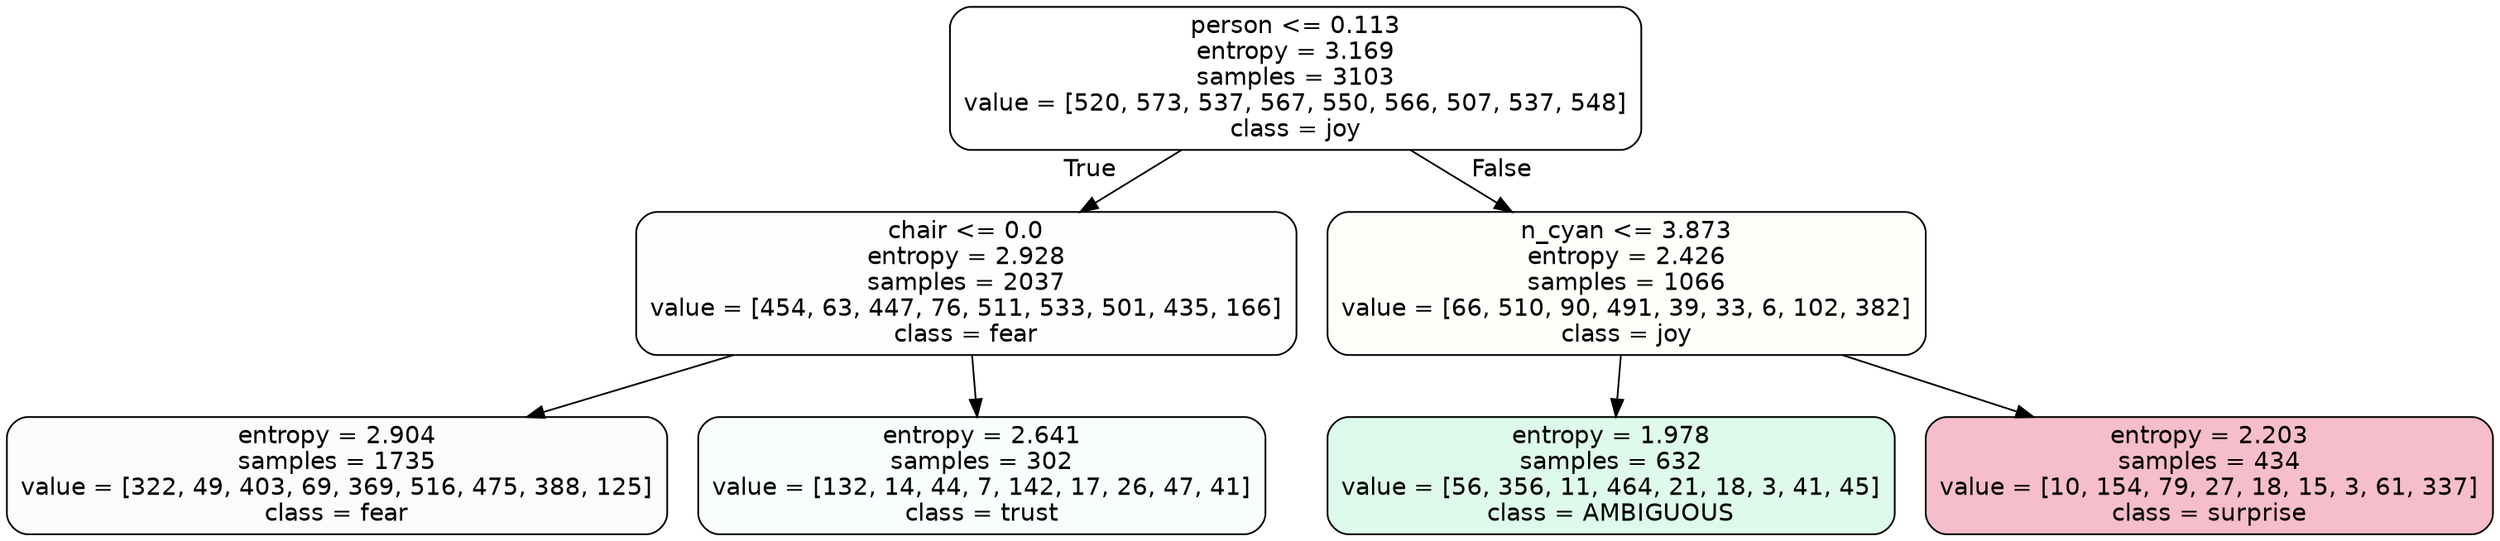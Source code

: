 digraph Tree {
node [shape=box, style="filled, rounded", color="black", fontname=helvetica] ;
edge [fontname=helvetica] ;
0 [label="person <= 0.113\nentropy = 3.169\nsamples = 3103\nvalue = [520, 573, 537, 567, 550, 566, 507, 537, 548]\nclass = joy", fillcolor="#d7e53900"] ;
1 [label="chair <= 0.0\nentropy = 2.928\nsamples = 2037\nvalue = [454, 63, 447, 76, 511, 533, 501, 435, 166]\nclass = fear", fillcolor="#3964e502"] ;
0 -> 1 [labeldistance=2.5, labelangle=45, headlabel="True"] ;
2 [label="entropy = 2.904\nsamples = 1735\nvalue = [322, 49, 403, 69, 369, 516, 475, 388, 125]\nclass = fear", fillcolor="#3964e505"] ;
1 -> 2 ;
3 [label="entropy = 2.641\nsamples = 302\nvalue = [132, 14, 44, 7, 142, 17, 26, 47, 41]\nclass = trust", fillcolor="#39d7e508"] ;
1 -> 3 ;
4 [label="n_cyan <= 3.873\nentropy = 2.426\nsamples = 1066\nvalue = [66, 510, 90, 491, 39, 33, 6, 102, 382]\nclass = joy", fillcolor="#d7e53904"] ;
0 -> 4 [labeldistance=2.5, labelangle=-45, headlabel="False"] ;
5 [label="entropy = 1.978\nsamples = 632\nvalue = [56, 356, 11, 464, 21, 18, 3, 41, 45]\nclass = AMBIGUOUS", fillcolor="#39e5812a"] ;
4 -> 5 ;
6 [label="entropy = 2.203\nsamples = 434\nvalue = [10, 154, 79, 27, 18, 15, 3, 61, 337]\nclass = surprise", fillcolor="#e5396455"] ;
4 -> 6 ;
}
